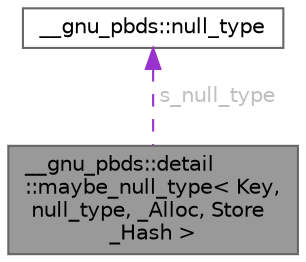 digraph "__gnu_pbds::detail::maybe_null_type&lt; Key, null_type, _Alloc, Store_Hash &gt;"
{
 // LATEX_PDF_SIZE
  bgcolor="transparent";
  edge [fontname=Helvetica,fontsize=10,labelfontname=Helvetica,labelfontsize=10];
  node [fontname=Helvetica,fontsize=10,shape=box,height=0.2,width=0.4];
  Node1 [id="Node000001",label="__gnu_pbds::detail\l::maybe_null_type\< Key,\l null_type, _Alloc, Store\l_Hash \>",height=0.2,width=0.4,color="gray40", fillcolor="grey60", style="filled", fontcolor="black",tooltip="Specialization that defines a static data member of type null_type."];
  Node2 -> Node1 [id="edge3_Node000001_Node000002",dir="back",color="darkorchid3",style="dashed",tooltip=" ",label=" s_null_type",fontcolor="grey" ];
  Node2 [id="Node000002",label="__gnu_pbds::null_type",height=0.2,width=0.4,color="gray40", fillcolor="white", style="filled",URL="$struct____gnu__pbds_1_1null__type.html",tooltip="Represents no type, or absence of type, for template tricks."];
}

